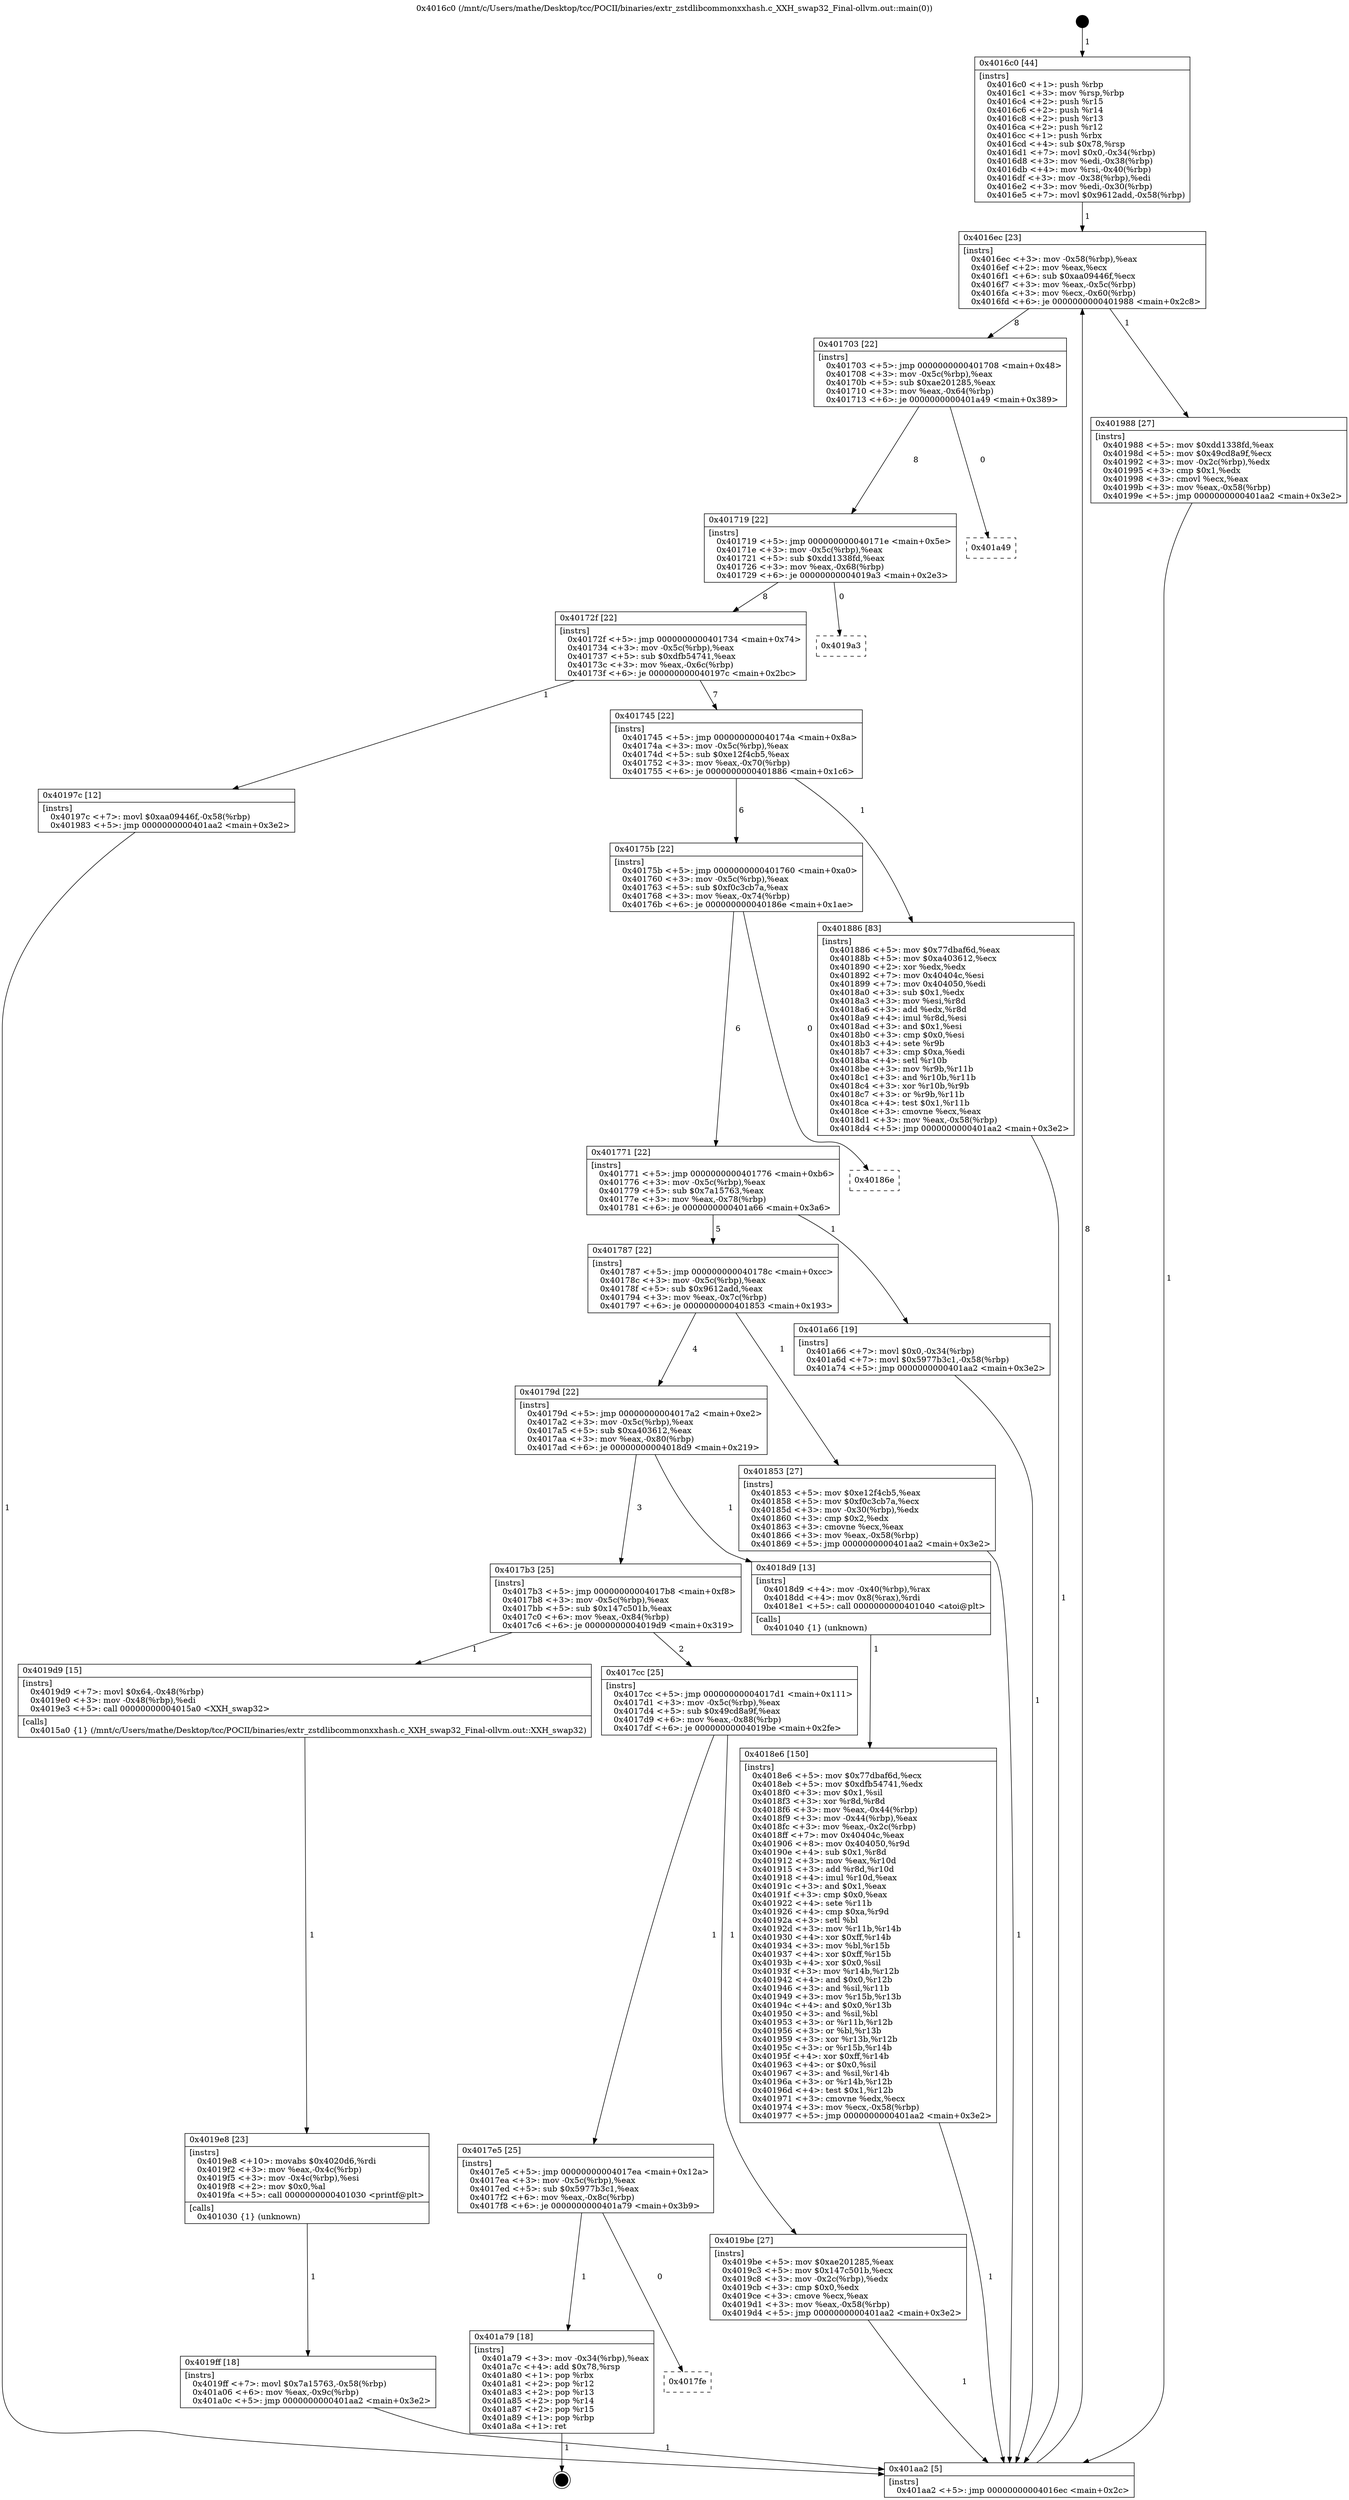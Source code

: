 digraph "0x4016c0" {
  label = "0x4016c0 (/mnt/c/Users/mathe/Desktop/tcc/POCII/binaries/extr_zstdlibcommonxxhash.c_XXH_swap32_Final-ollvm.out::main(0))"
  labelloc = "t"
  node[shape=record]

  Entry [label="",width=0.3,height=0.3,shape=circle,fillcolor=black,style=filled]
  "0x4016ec" [label="{
     0x4016ec [23]\l
     | [instrs]\l
     &nbsp;&nbsp;0x4016ec \<+3\>: mov -0x58(%rbp),%eax\l
     &nbsp;&nbsp;0x4016ef \<+2\>: mov %eax,%ecx\l
     &nbsp;&nbsp;0x4016f1 \<+6\>: sub $0xaa09446f,%ecx\l
     &nbsp;&nbsp;0x4016f7 \<+3\>: mov %eax,-0x5c(%rbp)\l
     &nbsp;&nbsp;0x4016fa \<+3\>: mov %ecx,-0x60(%rbp)\l
     &nbsp;&nbsp;0x4016fd \<+6\>: je 0000000000401988 \<main+0x2c8\>\l
  }"]
  "0x401988" [label="{
     0x401988 [27]\l
     | [instrs]\l
     &nbsp;&nbsp;0x401988 \<+5\>: mov $0xdd1338fd,%eax\l
     &nbsp;&nbsp;0x40198d \<+5\>: mov $0x49cd8a9f,%ecx\l
     &nbsp;&nbsp;0x401992 \<+3\>: mov -0x2c(%rbp),%edx\l
     &nbsp;&nbsp;0x401995 \<+3\>: cmp $0x1,%edx\l
     &nbsp;&nbsp;0x401998 \<+3\>: cmovl %ecx,%eax\l
     &nbsp;&nbsp;0x40199b \<+3\>: mov %eax,-0x58(%rbp)\l
     &nbsp;&nbsp;0x40199e \<+5\>: jmp 0000000000401aa2 \<main+0x3e2\>\l
  }"]
  "0x401703" [label="{
     0x401703 [22]\l
     | [instrs]\l
     &nbsp;&nbsp;0x401703 \<+5\>: jmp 0000000000401708 \<main+0x48\>\l
     &nbsp;&nbsp;0x401708 \<+3\>: mov -0x5c(%rbp),%eax\l
     &nbsp;&nbsp;0x40170b \<+5\>: sub $0xae201285,%eax\l
     &nbsp;&nbsp;0x401710 \<+3\>: mov %eax,-0x64(%rbp)\l
     &nbsp;&nbsp;0x401713 \<+6\>: je 0000000000401a49 \<main+0x389\>\l
  }"]
  Exit [label="",width=0.3,height=0.3,shape=circle,fillcolor=black,style=filled,peripheries=2]
  "0x401a49" [label="{
     0x401a49\l
  }", style=dashed]
  "0x401719" [label="{
     0x401719 [22]\l
     | [instrs]\l
     &nbsp;&nbsp;0x401719 \<+5\>: jmp 000000000040171e \<main+0x5e\>\l
     &nbsp;&nbsp;0x40171e \<+3\>: mov -0x5c(%rbp),%eax\l
     &nbsp;&nbsp;0x401721 \<+5\>: sub $0xdd1338fd,%eax\l
     &nbsp;&nbsp;0x401726 \<+3\>: mov %eax,-0x68(%rbp)\l
     &nbsp;&nbsp;0x401729 \<+6\>: je 00000000004019a3 \<main+0x2e3\>\l
  }"]
  "0x4017fe" [label="{
     0x4017fe\l
  }", style=dashed]
  "0x4019a3" [label="{
     0x4019a3\l
  }", style=dashed]
  "0x40172f" [label="{
     0x40172f [22]\l
     | [instrs]\l
     &nbsp;&nbsp;0x40172f \<+5\>: jmp 0000000000401734 \<main+0x74\>\l
     &nbsp;&nbsp;0x401734 \<+3\>: mov -0x5c(%rbp),%eax\l
     &nbsp;&nbsp;0x401737 \<+5\>: sub $0xdfb54741,%eax\l
     &nbsp;&nbsp;0x40173c \<+3\>: mov %eax,-0x6c(%rbp)\l
     &nbsp;&nbsp;0x40173f \<+6\>: je 000000000040197c \<main+0x2bc\>\l
  }"]
  "0x401a79" [label="{
     0x401a79 [18]\l
     | [instrs]\l
     &nbsp;&nbsp;0x401a79 \<+3\>: mov -0x34(%rbp),%eax\l
     &nbsp;&nbsp;0x401a7c \<+4\>: add $0x78,%rsp\l
     &nbsp;&nbsp;0x401a80 \<+1\>: pop %rbx\l
     &nbsp;&nbsp;0x401a81 \<+2\>: pop %r12\l
     &nbsp;&nbsp;0x401a83 \<+2\>: pop %r13\l
     &nbsp;&nbsp;0x401a85 \<+2\>: pop %r14\l
     &nbsp;&nbsp;0x401a87 \<+2\>: pop %r15\l
     &nbsp;&nbsp;0x401a89 \<+1\>: pop %rbp\l
     &nbsp;&nbsp;0x401a8a \<+1\>: ret\l
  }"]
  "0x40197c" [label="{
     0x40197c [12]\l
     | [instrs]\l
     &nbsp;&nbsp;0x40197c \<+7\>: movl $0xaa09446f,-0x58(%rbp)\l
     &nbsp;&nbsp;0x401983 \<+5\>: jmp 0000000000401aa2 \<main+0x3e2\>\l
  }"]
  "0x401745" [label="{
     0x401745 [22]\l
     | [instrs]\l
     &nbsp;&nbsp;0x401745 \<+5\>: jmp 000000000040174a \<main+0x8a\>\l
     &nbsp;&nbsp;0x40174a \<+3\>: mov -0x5c(%rbp),%eax\l
     &nbsp;&nbsp;0x40174d \<+5\>: sub $0xe12f4cb5,%eax\l
     &nbsp;&nbsp;0x401752 \<+3\>: mov %eax,-0x70(%rbp)\l
     &nbsp;&nbsp;0x401755 \<+6\>: je 0000000000401886 \<main+0x1c6\>\l
  }"]
  "0x4019ff" [label="{
     0x4019ff [18]\l
     | [instrs]\l
     &nbsp;&nbsp;0x4019ff \<+7\>: movl $0x7a15763,-0x58(%rbp)\l
     &nbsp;&nbsp;0x401a06 \<+6\>: mov %eax,-0x9c(%rbp)\l
     &nbsp;&nbsp;0x401a0c \<+5\>: jmp 0000000000401aa2 \<main+0x3e2\>\l
  }"]
  "0x401886" [label="{
     0x401886 [83]\l
     | [instrs]\l
     &nbsp;&nbsp;0x401886 \<+5\>: mov $0x77dbaf6d,%eax\l
     &nbsp;&nbsp;0x40188b \<+5\>: mov $0xa403612,%ecx\l
     &nbsp;&nbsp;0x401890 \<+2\>: xor %edx,%edx\l
     &nbsp;&nbsp;0x401892 \<+7\>: mov 0x40404c,%esi\l
     &nbsp;&nbsp;0x401899 \<+7\>: mov 0x404050,%edi\l
     &nbsp;&nbsp;0x4018a0 \<+3\>: sub $0x1,%edx\l
     &nbsp;&nbsp;0x4018a3 \<+3\>: mov %esi,%r8d\l
     &nbsp;&nbsp;0x4018a6 \<+3\>: add %edx,%r8d\l
     &nbsp;&nbsp;0x4018a9 \<+4\>: imul %r8d,%esi\l
     &nbsp;&nbsp;0x4018ad \<+3\>: and $0x1,%esi\l
     &nbsp;&nbsp;0x4018b0 \<+3\>: cmp $0x0,%esi\l
     &nbsp;&nbsp;0x4018b3 \<+4\>: sete %r9b\l
     &nbsp;&nbsp;0x4018b7 \<+3\>: cmp $0xa,%edi\l
     &nbsp;&nbsp;0x4018ba \<+4\>: setl %r10b\l
     &nbsp;&nbsp;0x4018be \<+3\>: mov %r9b,%r11b\l
     &nbsp;&nbsp;0x4018c1 \<+3\>: and %r10b,%r11b\l
     &nbsp;&nbsp;0x4018c4 \<+3\>: xor %r10b,%r9b\l
     &nbsp;&nbsp;0x4018c7 \<+3\>: or %r9b,%r11b\l
     &nbsp;&nbsp;0x4018ca \<+4\>: test $0x1,%r11b\l
     &nbsp;&nbsp;0x4018ce \<+3\>: cmovne %ecx,%eax\l
     &nbsp;&nbsp;0x4018d1 \<+3\>: mov %eax,-0x58(%rbp)\l
     &nbsp;&nbsp;0x4018d4 \<+5\>: jmp 0000000000401aa2 \<main+0x3e2\>\l
  }"]
  "0x40175b" [label="{
     0x40175b [22]\l
     | [instrs]\l
     &nbsp;&nbsp;0x40175b \<+5\>: jmp 0000000000401760 \<main+0xa0\>\l
     &nbsp;&nbsp;0x401760 \<+3\>: mov -0x5c(%rbp),%eax\l
     &nbsp;&nbsp;0x401763 \<+5\>: sub $0xf0c3cb7a,%eax\l
     &nbsp;&nbsp;0x401768 \<+3\>: mov %eax,-0x74(%rbp)\l
     &nbsp;&nbsp;0x40176b \<+6\>: je 000000000040186e \<main+0x1ae\>\l
  }"]
  "0x4019e8" [label="{
     0x4019e8 [23]\l
     | [instrs]\l
     &nbsp;&nbsp;0x4019e8 \<+10\>: movabs $0x4020d6,%rdi\l
     &nbsp;&nbsp;0x4019f2 \<+3\>: mov %eax,-0x4c(%rbp)\l
     &nbsp;&nbsp;0x4019f5 \<+3\>: mov -0x4c(%rbp),%esi\l
     &nbsp;&nbsp;0x4019f8 \<+2\>: mov $0x0,%al\l
     &nbsp;&nbsp;0x4019fa \<+5\>: call 0000000000401030 \<printf@plt\>\l
     | [calls]\l
     &nbsp;&nbsp;0x401030 \{1\} (unknown)\l
  }"]
  "0x40186e" [label="{
     0x40186e\l
  }", style=dashed]
  "0x401771" [label="{
     0x401771 [22]\l
     | [instrs]\l
     &nbsp;&nbsp;0x401771 \<+5\>: jmp 0000000000401776 \<main+0xb6\>\l
     &nbsp;&nbsp;0x401776 \<+3\>: mov -0x5c(%rbp),%eax\l
     &nbsp;&nbsp;0x401779 \<+5\>: sub $0x7a15763,%eax\l
     &nbsp;&nbsp;0x40177e \<+3\>: mov %eax,-0x78(%rbp)\l
     &nbsp;&nbsp;0x401781 \<+6\>: je 0000000000401a66 \<main+0x3a6\>\l
  }"]
  "0x4017e5" [label="{
     0x4017e5 [25]\l
     | [instrs]\l
     &nbsp;&nbsp;0x4017e5 \<+5\>: jmp 00000000004017ea \<main+0x12a\>\l
     &nbsp;&nbsp;0x4017ea \<+3\>: mov -0x5c(%rbp),%eax\l
     &nbsp;&nbsp;0x4017ed \<+5\>: sub $0x5977b3c1,%eax\l
     &nbsp;&nbsp;0x4017f2 \<+6\>: mov %eax,-0x8c(%rbp)\l
     &nbsp;&nbsp;0x4017f8 \<+6\>: je 0000000000401a79 \<main+0x3b9\>\l
  }"]
  "0x401a66" [label="{
     0x401a66 [19]\l
     | [instrs]\l
     &nbsp;&nbsp;0x401a66 \<+7\>: movl $0x0,-0x34(%rbp)\l
     &nbsp;&nbsp;0x401a6d \<+7\>: movl $0x5977b3c1,-0x58(%rbp)\l
     &nbsp;&nbsp;0x401a74 \<+5\>: jmp 0000000000401aa2 \<main+0x3e2\>\l
  }"]
  "0x401787" [label="{
     0x401787 [22]\l
     | [instrs]\l
     &nbsp;&nbsp;0x401787 \<+5\>: jmp 000000000040178c \<main+0xcc\>\l
     &nbsp;&nbsp;0x40178c \<+3\>: mov -0x5c(%rbp),%eax\l
     &nbsp;&nbsp;0x40178f \<+5\>: sub $0x9612add,%eax\l
     &nbsp;&nbsp;0x401794 \<+3\>: mov %eax,-0x7c(%rbp)\l
     &nbsp;&nbsp;0x401797 \<+6\>: je 0000000000401853 \<main+0x193\>\l
  }"]
  "0x4019be" [label="{
     0x4019be [27]\l
     | [instrs]\l
     &nbsp;&nbsp;0x4019be \<+5\>: mov $0xae201285,%eax\l
     &nbsp;&nbsp;0x4019c3 \<+5\>: mov $0x147c501b,%ecx\l
     &nbsp;&nbsp;0x4019c8 \<+3\>: mov -0x2c(%rbp),%edx\l
     &nbsp;&nbsp;0x4019cb \<+3\>: cmp $0x0,%edx\l
     &nbsp;&nbsp;0x4019ce \<+3\>: cmove %ecx,%eax\l
     &nbsp;&nbsp;0x4019d1 \<+3\>: mov %eax,-0x58(%rbp)\l
     &nbsp;&nbsp;0x4019d4 \<+5\>: jmp 0000000000401aa2 \<main+0x3e2\>\l
  }"]
  "0x401853" [label="{
     0x401853 [27]\l
     | [instrs]\l
     &nbsp;&nbsp;0x401853 \<+5\>: mov $0xe12f4cb5,%eax\l
     &nbsp;&nbsp;0x401858 \<+5\>: mov $0xf0c3cb7a,%ecx\l
     &nbsp;&nbsp;0x40185d \<+3\>: mov -0x30(%rbp),%edx\l
     &nbsp;&nbsp;0x401860 \<+3\>: cmp $0x2,%edx\l
     &nbsp;&nbsp;0x401863 \<+3\>: cmovne %ecx,%eax\l
     &nbsp;&nbsp;0x401866 \<+3\>: mov %eax,-0x58(%rbp)\l
     &nbsp;&nbsp;0x401869 \<+5\>: jmp 0000000000401aa2 \<main+0x3e2\>\l
  }"]
  "0x40179d" [label="{
     0x40179d [22]\l
     | [instrs]\l
     &nbsp;&nbsp;0x40179d \<+5\>: jmp 00000000004017a2 \<main+0xe2\>\l
     &nbsp;&nbsp;0x4017a2 \<+3\>: mov -0x5c(%rbp),%eax\l
     &nbsp;&nbsp;0x4017a5 \<+5\>: sub $0xa403612,%eax\l
     &nbsp;&nbsp;0x4017aa \<+3\>: mov %eax,-0x80(%rbp)\l
     &nbsp;&nbsp;0x4017ad \<+6\>: je 00000000004018d9 \<main+0x219\>\l
  }"]
  "0x401aa2" [label="{
     0x401aa2 [5]\l
     | [instrs]\l
     &nbsp;&nbsp;0x401aa2 \<+5\>: jmp 00000000004016ec \<main+0x2c\>\l
  }"]
  "0x4016c0" [label="{
     0x4016c0 [44]\l
     | [instrs]\l
     &nbsp;&nbsp;0x4016c0 \<+1\>: push %rbp\l
     &nbsp;&nbsp;0x4016c1 \<+3\>: mov %rsp,%rbp\l
     &nbsp;&nbsp;0x4016c4 \<+2\>: push %r15\l
     &nbsp;&nbsp;0x4016c6 \<+2\>: push %r14\l
     &nbsp;&nbsp;0x4016c8 \<+2\>: push %r13\l
     &nbsp;&nbsp;0x4016ca \<+2\>: push %r12\l
     &nbsp;&nbsp;0x4016cc \<+1\>: push %rbx\l
     &nbsp;&nbsp;0x4016cd \<+4\>: sub $0x78,%rsp\l
     &nbsp;&nbsp;0x4016d1 \<+7\>: movl $0x0,-0x34(%rbp)\l
     &nbsp;&nbsp;0x4016d8 \<+3\>: mov %edi,-0x38(%rbp)\l
     &nbsp;&nbsp;0x4016db \<+4\>: mov %rsi,-0x40(%rbp)\l
     &nbsp;&nbsp;0x4016df \<+3\>: mov -0x38(%rbp),%edi\l
     &nbsp;&nbsp;0x4016e2 \<+3\>: mov %edi,-0x30(%rbp)\l
     &nbsp;&nbsp;0x4016e5 \<+7\>: movl $0x9612add,-0x58(%rbp)\l
  }"]
  "0x4017cc" [label="{
     0x4017cc [25]\l
     | [instrs]\l
     &nbsp;&nbsp;0x4017cc \<+5\>: jmp 00000000004017d1 \<main+0x111\>\l
     &nbsp;&nbsp;0x4017d1 \<+3\>: mov -0x5c(%rbp),%eax\l
     &nbsp;&nbsp;0x4017d4 \<+5\>: sub $0x49cd8a9f,%eax\l
     &nbsp;&nbsp;0x4017d9 \<+6\>: mov %eax,-0x88(%rbp)\l
     &nbsp;&nbsp;0x4017df \<+6\>: je 00000000004019be \<main+0x2fe\>\l
  }"]
  "0x4018d9" [label="{
     0x4018d9 [13]\l
     | [instrs]\l
     &nbsp;&nbsp;0x4018d9 \<+4\>: mov -0x40(%rbp),%rax\l
     &nbsp;&nbsp;0x4018dd \<+4\>: mov 0x8(%rax),%rdi\l
     &nbsp;&nbsp;0x4018e1 \<+5\>: call 0000000000401040 \<atoi@plt\>\l
     | [calls]\l
     &nbsp;&nbsp;0x401040 \{1\} (unknown)\l
  }"]
  "0x4017b3" [label="{
     0x4017b3 [25]\l
     | [instrs]\l
     &nbsp;&nbsp;0x4017b3 \<+5\>: jmp 00000000004017b8 \<main+0xf8\>\l
     &nbsp;&nbsp;0x4017b8 \<+3\>: mov -0x5c(%rbp),%eax\l
     &nbsp;&nbsp;0x4017bb \<+5\>: sub $0x147c501b,%eax\l
     &nbsp;&nbsp;0x4017c0 \<+6\>: mov %eax,-0x84(%rbp)\l
     &nbsp;&nbsp;0x4017c6 \<+6\>: je 00000000004019d9 \<main+0x319\>\l
  }"]
  "0x4018e6" [label="{
     0x4018e6 [150]\l
     | [instrs]\l
     &nbsp;&nbsp;0x4018e6 \<+5\>: mov $0x77dbaf6d,%ecx\l
     &nbsp;&nbsp;0x4018eb \<+5\>: mov $0xdfb54741,%edx\l
     &nbsp;&nbsp;0x4018f0 \<+3\>: mov $0x1,%sil\l
     &nbsp;&nbsp;0x4018f3 \<+3\>: xor %r8d,%r8d\l
     &nbsp;&nbsp;0x4018f6 \<+3\>: mov %eax,-0x44(%rbp)\l
     &nbsp;&nbsp;0x4018f9 \<+3\>: mov -0x44(%rbp),%eax\l
     &nbsp;&nbsp;0x4018fc \<+3\>: mov %eax,-0x2c(%rbp)\l
     &nbsp;&nbsp;0x4018ff \<+7\>: mov 0x40404c,%eax\l
     &nbsp;&nbsp;0x401906 \<+8\>: mov 0x404050,%r9d\l
     &nbsp;&nbsp;0x40190e \<+4\>: sub $0x1,%r8d\l
     &nbsp;&nbsp;0x401912 \<+3\>: mov %eax,%r10d\l
     &nbsp;&nbsp;0x401915 \<+3\>: add %r8d,%r10d\l
     &nbsp;&nbsp;0x401918 \<+4\>: imul %r10d,%eax\l
     &nbsp;&nbsp;0x40191c \<+3\>: and $0x1,%eax\l
     &nbsp;&nbsp;0x40191f \<+3\>: cmp $0x0,%eax\l
     &nbsp;&nbsp;0x401922 \<+4\>: sete %r11b\l
     &nbsp;&nbsp;0x401926 \<+4\>: cmp $0xa,%r9d\l
     &nbsp;&nbsp;0x40192a \<+3\>: setl %bl\l
     &nbsp;&nbsp;0x40192d \<+3\>: mov %r11b,%r14b\l
     &nbsp;&nbsp;0x401930 \<+4\>: xor $0xff,%r14b\l
     &nbsp;&nbsp;0x401934 \<+3\>: mov %bl,%r15b\l
     &nbsp;&nbsp;0x401937 \<+4\>: xor $0xff,%r15b\l
     &nbsp;&nbsp;0x40193b \<+4\>: xor $0x0,%sil\l
     &nbsp;&nbsp;0x40193f \<+3\>: mov %r14b,%r12b\l
     &nbsp;&nbsp;0x401942 \<+4\>: and $0x0,%r12b\l
     &nbsp;&nbsp;0x401946 \<+3\>: and %sil,%r11b\l
     &nbsp;&nbsp;0x401949 \<+3\>: mov %r15b,%r13b\l
     &nbsp;&nbsp;0x40194c \<+4\>: and $0x0,%r13b\l
     &nbsp;&nbsp;0x401950 \<+3\>: and %sil,%bl\l
     &nbsp;&nbsp;0x401953 \<+3\>: or %r11b,%r12b\l
     &nbsp;&nbsp;0x401956 \<+3\>: or %bl,%r13b\l
     &nbsp;&nbsp;0x401959 \<+3\>: xor %r13b,%r12b\l
     &nbsp;&nbsp;0x40195c \<+3\>: or %r15b,%r14b\l
     &nbsp;&nbsp;0x40195f \<+4\>: xor $0xff,%r14b\l
     &nbsp;&nbsp;0x401963 \<+4\>: or $0x0,%sil\l
     &nbsp;&nbsp;0x401967 \<+3\>: and %sil,%r14b\l
     &nbsp;&nbsp;0x40196a \<+3\>: or %r14b,%r12b\l
     &nbsp;&nbsp;0x40196d \<+4\>: test $0x1,%r12b\l
     &nbsp;&nbsp;0x401971 \<+3\>: cmovne %edx,%ecx\l
     &nbsp;&nbsp;0x401974 \<+3\>: mov %ecx,-0x58(%rbp)\l
     &nbsp;&nbsp;0x401977 \<+5\>: jmp 0000000000401aa2 \<main+0x3e2\>\l
  }"]
  "0x4019d9" [label="{
     0x4019d9 [15]\l
     | [instrs]\l
     &nbsp;&nbsp;0x4019d9 \<+7\>: movl $0x64,-0x48(%rbp)\l
     &nbsp;&nbsp;0x4019e0 \<+3\>: mov -0x48(%rbp),%edi\l
     &nbsp;&nbsp;0x4019e3 \<+5\>: call 00000000004015a0 \<XXH_swap32\>\l
     | [calls]\l
     &nbsp;&nbsp;0x4015a0 \{1\} (/mnt/c/Users/mathe/Desktop/tcc/POCII/binaries/extr_zstdlibcommonxxhash.c_XXH_swap32_Final-ollvm.out::XXH_swap32)\l
  }"]
  Entry -> "0x4016c0" [label=" 1"]
  "0x4016ec" -> "0x401988" [label=" 1"]
  "0x4016ec" -> "0x401703" [label=" 8"]
  "0x401a79" -> Exit [label=" 1"]
  "0x401703" -> "0x401a49" [label=" 0"]
  "0x401703" -> "0x401719" [label=" 8"]
  "0x4017e5" -> "0x4017fe" [label=" 0"]
  "0x401719" -> "0x4019a3" [label=" 0"]
  "0x401719" -> "0x40172f" [label=" 8"]
  "0x4017e5" -> "0x401a79" [label=" 1"]
  "0x40172f" -> "0x40197c" [label=" 1"]
  "0x40172f" -> "0x401745" [label=" 7"]
  "0x401a66" -> "0x401aa2" [label=" 1"]
  "0x401745" -> "0x401886" [label=" 1"]
  "0x401745" -> "0x40175b" [label=" 6"]
  "0x4019ff" -> "0x401aa2" [label=" 1"]
  "0x40175b" -> "0x40186e" [label=" 0"]
  "0x40175b" -> "0x401771" [label=" 6"]
  "0x4019e8" -> "0x4019ff" [label=" 1"]
  "0x401771" -> "0x401a66" [label=" 1"]
  "0x401771" -> "0x401787" [label=" 5"]
  "0x4019d9" -> "0x4019e8" [label=" 1"]
  "0x401787" -> "0x401853" [label=" 1"]
  "0x401787" -> "0x40179d" [label=" 4"]
  "0x401853" -> "0x401aa2" [label=" 1"]
  "0x4016c0" -> "0x4016ec" [label=" 1"]
  "0x401aa2" -> "0x4016ec" [label=" 8"]
  "0x401886" -> "0x401aa2" [label=" 1"]
  "0x4019be" -> "0x401aa2" [label=" 1"]
  "0x40179d" -> "0x4018d9" [label=" 1"]
  "0x40179d" -> "0x4017b3" [label=" 3"]
  "0x4018d9" -> "0x4018e6" [label=" 1"]
  "0x4018e6" -> "0x401aa2" [label=" 1"]
  "0x40197c" -> "0x401aa2" [label=" 1"]
  "0x401988" -> "0x401aa2" [label=" 1"]
  "0x4017cc" -> "0x4019be" [label=" 1"]
  "0x4017b3" -> "0x4019d9" [label=" 1"]
  "0x4017b3" -> "0x4017cc" [label=" 2"]
  "0x4017cc" -> "0x4017e5" [label=" 1"]
}
